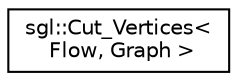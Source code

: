 digraph "Graphical Class Hierarchy"
{
  edge [fontname="Helvetica",fontsize="10",labelfontname="Helvetica",labelfontsize="10"];
  node [fontname="Helvetica",fontsize="10",shape=record];
  rankdir="LR";
  Node1 [label="sgl::Cut_Vertices\<\l Flow, Graph \>",height=0.2,width=0.4,color="black", fillcolor="white", style="filled",URL="$classsgl_1_1_cut___vertices.html"];
}
